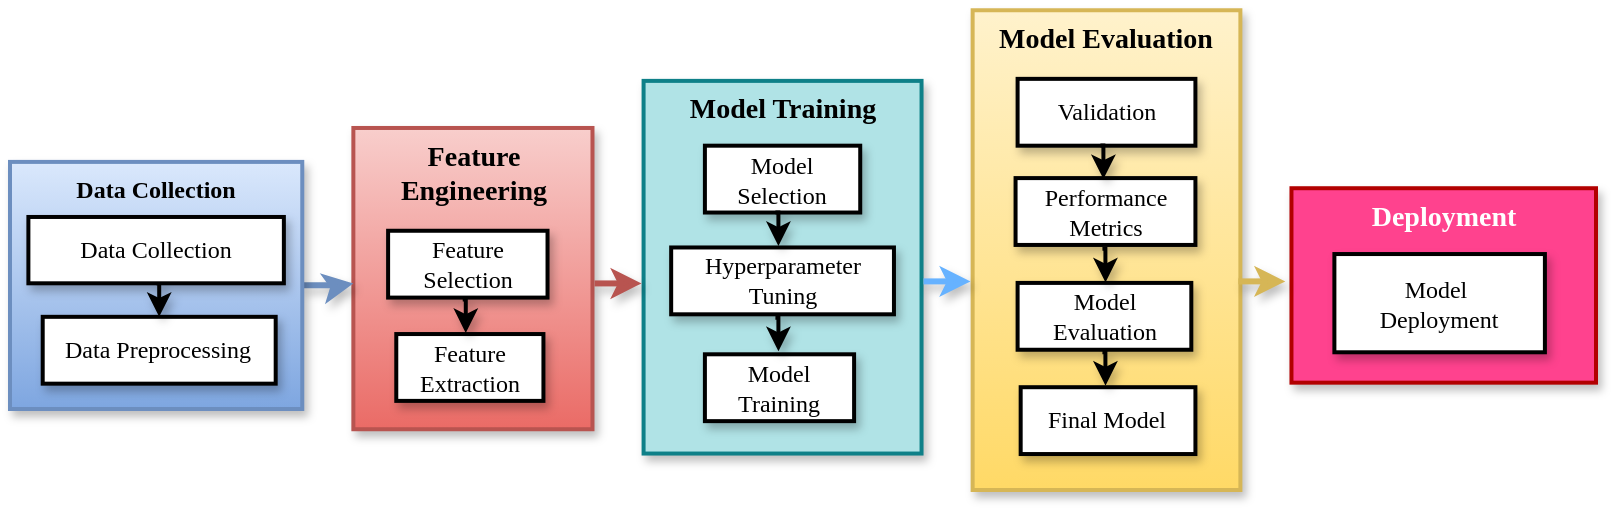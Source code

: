 <mxfile version="24.7.7">
  <diagram name="Page-1" id="r4e8LX3_ftQumICTrRQC">
    <mxGraphModel dx="1042" dy="575" grid="0" gridSize="10" guides="1" tooltips="1" connect="1" arrows="1" fold="1" page="1" pageScale="1" pageWidth="850" pageHeight="1100" background="none" math="0" shadow="0">
      <root>
        <mxCell id="0" />
        <mxCell id="1" parent="0" />
        <mxCell id="eUau_iObbvA3vzcv_n36-101" value="" style="group;shadow=1;" vertex="1" connectable="0" parent="1">
          <mxGeometry x="29" y="233.13" width="793" height="239.87" as="geometry" />
        </mxCell>
        <mxCell id="eUau_iObbvA3vzcv_n36-35" value="Deployment" style="whiteSpace=wrap;strokeWidth=2;verticalAlign=top;fontFamily=Times New Roman;fontStyle=1;fontSize=14;fillColor=#FF428E;fontColor=#ffffff;strokeColor=#B20000;fillStyle=solid;shadow=1;" vertex="1" parent="eUau_iObbvA3vzcv_n36-101">
          <mxGeometry x="640.736" y="88.983" width="152.264" height="97.216" as="geometry" />
        </mxCell>
        <mxCell id="eUau_iObbvA3vzcv_n36-36" value="Model &#xa;Deployment" style="whiteSpace=wrap;strokeWidth=2;fontFamily=Times New Roman;shadow=1;" vertex="1" parent="eUau_iObbvA3vzcv_n36-101">
          <mxGeometry x="662.196" y="121.895" width="105.256" height="49.114" as="geometry" />
        </mxCell>
        <mxCell id="eUau_iObbvA3vzcv_n36-46" value="Feature&#xa;Engineering" style="whiteSpace=wrap;strokeWidth=2;verticalAlign=top;fontFamily=Times New Roman;fontStyle=1;fontSize=14;fillColor=#f8cecc;strokeColor=#b85450;gradientColor=#ea6b66;shadow=1;" vertex="1" parent="eUau_iObbvA3vzcv_n36-101">
          <mxGeometry x="171.68" y="58.856" width="119.563" height="150.634" as="geometry" />
        </mxCell>
        <mxCell id="eUau_iObbvA3vzcv_n36-47" value="Feature Selection" style="whiteSpace=wrap;strokeWidth=2;fontFamily=Times New Roman;shadow=1;" vertex="1" parent="eUau_iObbvA3vzcv_n36-101">
          <mxGeometry x="189.053" y="110.249" width="79.709" height="33.418" as="geometry" />
        </mxCell>
        <mxCell id="eUau_iObbvA3vzcv_n36-48" value="Feature Extraction" style="whiteSpace=wrap;strokeWidth=2;fontFamily=Times New Roman;shadow=1;" vertex="1" parent="eUau_iObbvA3vzcv_n36-101">
          <mxGeometry x="193.14" y="161.895" width="73.577" height="33.418" as="geometry" />
        </mxCell>
        <mxCell id="eUau_iObbvA3vzcv_n36-76" value="" style="edgeStyle=orthogonalEdgeStyle;rounded=0;orthogonalLoop=1;jettySize=auto;html=1;fontFamily=Times New Roman;fillColor=#dae8fc;strokeColor=#6c8ebf;strokeWidth=3;shadow=1;" edge="1" parent="eUau_iObbvA3vzcv_n36-101" source="eUau_iObbvA3vzcv_n36-49">
          <mxGeometry relative="1" as="geometry">
            <mxPoint x="171.68" y="136.578" as="targetPoint" />
          </mxGeometry>
        </mxCell>
        <mxCell id="eUau_iObbvA3vzcv_n36-49" value="Data Collection" style="whiteSpace=wrap;strokeWidth=2;verticalAlign=top;fontStyle=1;fontFamily=Times New Roman;fillColor=#dae8fc;strokeColor=#6c8ebf;gradientColor=#7ea6e0;shadow=1;" vertex="1" parent="eUau_iObbvA3vzcv_n36-101">
          <mxGeometry y="75.818" width="146.133" height="123.545" as="geometry" />
        </mxCell>
        <mxCell id="eUau_iObbvA3vzcv_n36-50" value="Data Preprocessing" style="whiteSpace=wrap;strokeWidth=2;fontFamily=Times New Roman;shadow=1;" vertex="1" parent="eUau_iObbvA3vzcv_n36-101">
          <mxGeometry x="16.351" y="153.287" width="116.497" height="33.418" as="geometry" />
        </mxCell>
        <mxCell id="eUau_iObbvA3vzcv_n36-84" style="edgeStyle=orthogonalEdgeStyle;rounded=0;orthogonalLoop=1;jettySize=auto;html=1;strokeWidth=2;shadow=1;" edge="1" parent="eUau_iObbvA3vzcv_n36-101">
          <mxGeometry relative="1" as="geometry">
            <mxPoint x="73.066" y="136.517" as="sourcePoint" />
            <mxPoint x="74.599" y="153.287" as="targetPoint" />
          </mxGeometry>
        </mxCell>
        <mxCell id="eUau_iObbvA3vzcv_n36-51" value="Data Collection" style="whiteSpace=wrap;strokeWidth=2;fontFamily=Times New Roman;movable=1;resizable=1;rotatable=1;deletable=1;editable=1;locked=0;connectable=1;shadow=1;" vertex="1" parent="eUau_iObbvA3vzcv_n36-101">
          <mxGeometry x="9.197" y="103.353" width="127.738" height="33.165" as="geometry" />
        </mxCell>
        <mxCell id="eUau_iObbvA3vzcv_n36-42" value="Model Training" style="whiteSpace=wrap;strokeWidth=2;verticalAlign=top;fontFamily=Times New Roman;fontSize=14;fontStyle=1;fillColor=#b0e3e6;strokeColor=#0e8088;shadow=1;" vertex="1" parent="eUau_iObbvA3vzcv_n36-101">
          <mxGeometry x="316.791" y="35.312" width="138.979" height="186.33" as="geometry" />
        </mxCell>
        <mxCell id="eUau_iObbvA3vzcv_n36-43" value="Model Selection" style="whiteSpace=wrap;strokeWidth=2;fontFamily=Times New Roman;shadow=1;" vertex="1" parent="eUau_iObbvA3vzcv_n36-101">
          <mxGeometry x="347.448" y="67.717" width="77.665" height="33.418" as="geometry" />
        </mxCell>
        <mxCell id="eUau_iObbvA3vzcv_n36-44" value="Hyperparameter Tuning" style="whiteSpace=wrap;strokeWidth=2;fontFamily=Times New Roman;shadow=1;" vertex="1" parent="eUau_iObbvA3vzcv_n36-101">
          <mxGeometry x="330.587" y="118.603" width="111.388" height="33.418" as="geometry" />
        </mxCell>
        <mxCell id="eUau_iObbvA3vzcv_n36-45" value="Model Training" style="whiteSpace=wrap;strokeWidth=2;fontFamily=Times New Roman;shadow=1;" vertex="1" parent="eUau_iObbvA3vzcv_n36-101">
          <mxGeometry x="347.448" y="172.021" width="74.599" height="33.418" as="geometry" />
        </mxCell>
        <mxCell id="eUau_iObbvA3vzcv_n36-37" value="Model Evaluation" style="whiteSpace=wrap;strokeWidth=2;verticalAlign=top;fontFamily=Times New Roman;fontStyle=1;fontSize=14;fillColor=#fff2cc;strokeColor=#d6b656;gradientColor=#ffd966;shadow=1;" vertex="1" parent="eUau_iObbvA3vzcv_n36-101">
          <mxGeometry x="481.318" width="133.87" height="239.87" as="geometry" />
        </mxCell>
        <mxCell id="eUau_iObbvA3vzcv_n36-70" value="Validation" style="whiteSpace=wrap;strokeWidth=2;fontFamily=Times New Roman;shadow=1;" vertex="1" parent="eUau_iObbvA3vzcv_n36-101">
          <mxGeometry x="503.8" y="34.299" width="88.906" height="33.418" as="geometry" />
        </mxCell>
        <mxCell id="eUau_iObbvA3vzcv_n36-71" value="Performance Metrics" style="whiteSpace=wrap;strokeWidth=2;fontFamily=Times New Roman;shadow=1;" vertex="1" parent="eUau_iObbvA3vzcv_n36-101">
          <mxGeometry x="502.778" y="83.92" width="89.928" height="33.418" as="geometry" />
        </mxCell>
        <mxCell id="eUau_iObbvA3vzcv_n36-72" value="Model Evaluation" style="whiteSpace=wrap;strokeWidth=2;fontFamily=Times New Roman;shadow=1;" vertex="1" parent="eUau_iObbvA3vzcv_n36-101">
          <mxGeometry x="503.8" y="136.325" width="86.862" height="33.418" as="geometry" />
        </mxCell>
        <mxCell id="eUau_iObbvA3vzcv_n36-73" value="Final Model" style="whiteSpace=wrap;strokeWidth=2;fontFamily=Times New Roman;shadow=1;" vertex="1" parent="eUau_iObbvA3vzcv_n36-101">
          <mxGeometry x="505.333" y="188.477" width="87.373" height="33.418" as="geometry" />
        </mxCell>
        <mxCell id="eUau_iObbvA3vzcv_n36-77" value="" style="edgeStyle=orthogonalEdgeStyle;rounded=0;orthogonalLoop=1;jettySize=auto;html=1;fontFamily=Times New Roman;fillColor=#f8cecc;strokeColor=#b85450;strokeWidth=3;shadow=1;" edge="1" parent="eUau_iObbvA3vzcv_n36-101">
          <mxGeometry relative="1" as="geometry">
            <mxPoint x="292.265" y="136.578" as="sourcePoint" />
            <mxPoint x="315.769" y="136.578" as="targetPoint" />
          </mxGeometry>
        </mxCell>
        <mxCell id="eUau_iObbvA3vzcv_n36-78" value="" style="edgeStyle=orthogonalEdgeStyle;rounded=0;orthogonalLoop=1;jettySize=auto;html=1;fontFamily=Times New Roman;fillColor=#f9f7ed;strokeColor=#66B2FF;strokeWidth=3;shadow=1;" edge="1" parent="eUau_iObbvA3vzcv_n36-101">
          <mxGeometry relative="1" as="geometry">
            <mxPoint x="456.771" y="135.565" as="sourcePoint" />
            <mxPoint x="480.274" y="135.565" as="targetPoint" />
          </mxGeometry>
        </mxCell>
        <mxCell id="eUau_iObbvA3vzcv_n36-83" value="" style="edgeStyle=orthogonalEdgeStyle;rounded=0;orthogonalLoop=1;jettySize=auto;html=1;fontFamily=Times New Roman;fillColor=#fff2cc;strokeColor=#d6b656;strokeWidth=3;shadow=1;" edge="1" parent="eUau_iObbvA3vzcv_n36-101">
          <mxGeometry relative="1" as="geometry">
            <mxPoint x="614.166" y="135.565" as="sourcePoint" />
            <mxPoint x="637.67" y="135.565" as="targetPoint" />
          </mxGeometry>
        </mxCell>
        <mxCell id="eUau_iObbvA3vzcv_n36-85" style="edgeStyle=orthogonalEdgeStyle;rounded=0;orthogonalLoop=1;jettySize=auto;html=1;strokeWidth=2;shadow=1;" edge="1" parent="eUau_iObbvA3vzcv_n36-101">
          <mxGeometry relative="1" as="geometry">
            <mxPoint x="226.352" y="144.619" as="sourcePoint" />
            <mxPoint x="227.885" y="161.388" as="targetPoint" />
          </mxGeometry>
        </mxCell>
        <mxCell id="eUau_iObbvA3vzcv_n36-86" style="edgeStyle=orthogonalEdgeStyle;rounded=0;orthogonalLoop=1;jettySize=auto;html=1;strokeWidth=2;shadow=1;" edge="1" parent="eUau_iObbvA3vzcv_n36-101">
          <mxGeometry relative="1" as="geometry">
            <mxPoint x="382.704" y="101.074" as="sourcePoint" />
            <mxPoint x="384.237" y="117.844" as="targetPoint" />
          </mxGeometry>
        </mxCell>
        <mxCell id="eUau_iObbvA3vzcv_n36-89" style="edgeStyle=orthogonalEdgeStyle;rounded=0;orthogonalLoop=1;jettySize=auto;html=1;strokeWidth=2;shadow=1;" edge="1" parent="eUau_iObbvA3vzcv_n36-101">
          <mxGeometry relative="1" as="geometry">
            <mxPoint x="545.188" y="67.656" as="sourcePoint" />
            <mxPoint x="546.72" y="84.426" as="targetPoint" />
          </mxGeometry>
        </mxCell>
        <mxCell id="eUau_iObbvA3vzcv_n36-90" style="edgeStyle=orthogonalEdgeStyle;rounded=0;orthogonalLoop=1;jettySize=auto;html=1;strokeWidth=2;shadow=1;" edge="1" parent="eUau_iObbvA3vzcv_n36-101">
          <mxGeometry relative="1" as="geometry">
            <mxPoint x="382.704" y="153.733" as="sourcePoint" />
            <mxPoint x="384.237" y="170.502" as="targetPoint" />
          </mxGeometry>
        </mxCell>
        <mxCell id="eUau_iObbvA3vzcv_n36-91" style="edgeStyle=orthogonalEdgeStyle;rounded=0;orthogonalLoop=1;jettySize=auto;html=1;strokeWidth=2;shadow=1;" edge="1" parent="eUau_iObbvA3vzcv_n36-101">
          <mxGeometry relative="1" as="geometry">
            <mxPoint x="546.209" y="119.302" as="sourcePoint" />
            <mxPoint x="547.742" y="136.072" as="targetPoint" />
          </mxGeometry>
        </mxCell>
        <mxCell id="eUau_iObbvA3vzcv_n36-92" style="edgeStyle=orthogonalEdgeStyle;rounded=0;orthogonalLoop=1;jettySize=auto;html=1;strokeWidth=2;shadow=1;" edge="1" parent="eUau_iObbvA3vzcv_n36-101">
          <mxGeometry relative="1" as="geometry">
            <mxPoint x="546.209" y="170.948" as="sourcePoint" />
            <mxPoint x="547.742" y="187.718" as="targetPoint" />
          </mxGeometry>
        </mxCell>
      </root>
    </mxGraphModel>
  </diagram>
</mxfile>
